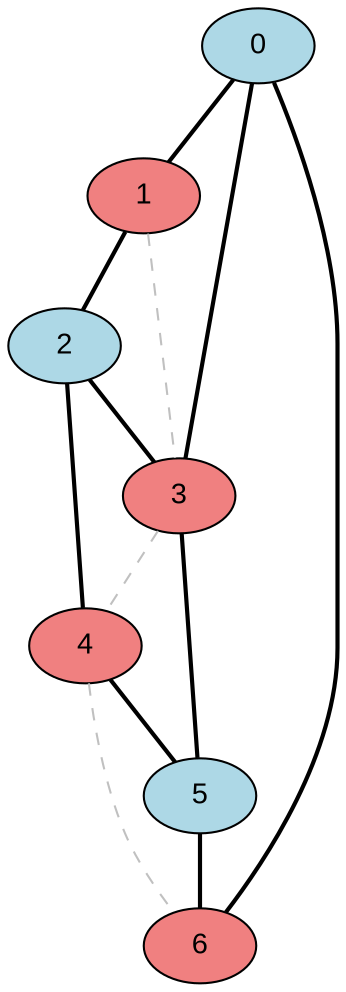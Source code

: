 graph MaxCut {
  node [style=filled, fontname="Arial"];
  0 [fillcolor=lightblue];
  1 [fillcolor=lightcoral];
  2 [fillcolor=lightblue];
  3 [fillcolor=lightcoral];
  4 [fillcolor=lightcoral];
  5 [fillcolor=lightblue];
  6 [fillcolor=lightcoral];
  0 -- 1 [color=black, style=bold];
  0 -- 3 [color=black, style=bold];
  0 -- 6 [color=black, style=bold];
  1 -- 2 [color=black, style=bold];
  1 -- 3 [color=gray, style=dashed];
  2 -- 3 [color=black, style=bold];
  2 -- 4 [color=black, style=bold];
  3 -- 4 [color=gray, style=dashed];
  3 -- 5 [color=black, style=bold];
  4 -- 5 [color=black, style=bold];
  4 -- 6 [color=gray, style=dashed];
  5 -- 6 [color=black, style=bold];
}
